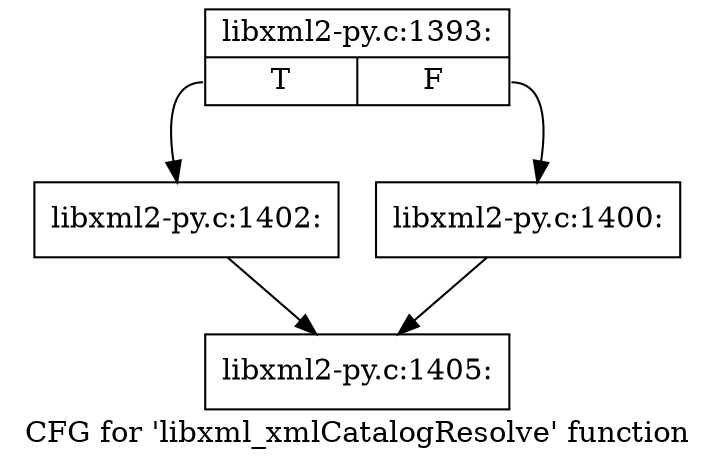 digraph "CFG for 'libxml_xmlCatalogResolve' function" {
	label="CFG for 'libxml_xmlCatalogResolve' function";

	Node0x3d12d80 [shape=record,label="{libxml2-py.c:1393:|{<s0>T|<s1>F}}"];
	Node0x3d12d80:s0 -> Node0x3d15e00;
	Node0x3d12d80:s1 -> Node0x3d15db0;
	Node0x3d15db0 [shape=record,label="{libxml2-py.c:1400:}"];
	Node0x3d15db0 -> Node0x3d13160;
	Node0x3d15e00 [shape=record,label="{libxml2-py.c:1402:}"];
	Node0x3d15e00 -> Node0x3d13160;
	Node0x3d13160 [shape=record,label="{libxml2-py.c:1405:}"];
}
